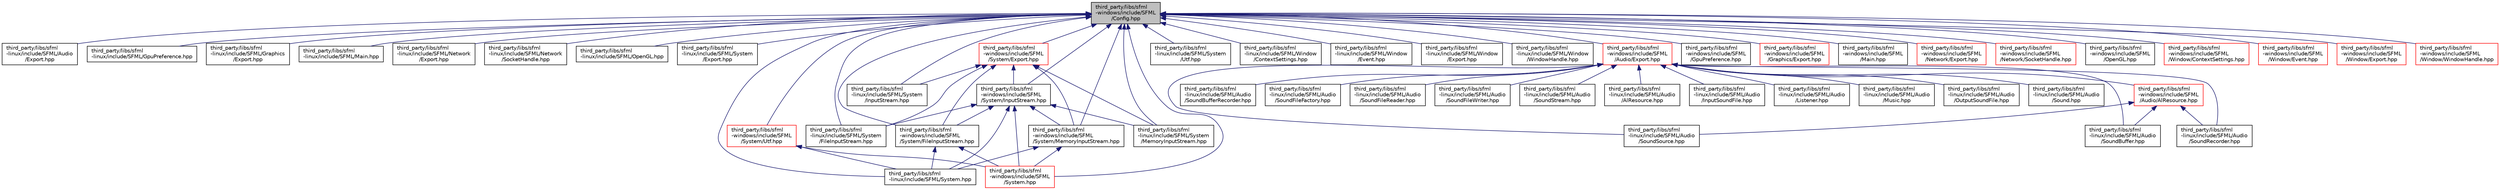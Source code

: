 digraph "third_party/libs/sfml-windows/include/SFML/Config.hpp"
{
 // LATEX_PDF_SIZE
  edge [fontname="Helvetica",fontsize="10",labelfontname="Helvetica",labelfontsize="10"];
  node [fontname="Helvetica",fontsize="10",shape=record];
  Node1 [label="third_party/libs/sfml\l-windows/include/SFML\l/Config.hpp",height=0.2,width=0.4,color="black", fillcolor="grey75", style="filled", fontcolor="black",tooltip=" "];
  Node1 -> Node2 [dir="back",color="midnightblue",fontsize="10",style="solid",fontname="Helvetica"];
  Node2 [label="third_party/libs/sfml\l-linux/include/SFML/Audio\l/Export.hpp",height=0.2,width=0.4,color="black", fillcolor="white", style="filled",URL="$sfml-linux_2include_2SFML_2Audio_2Export_8hpp.html",tooltip=" "];
  Node1 -> Node3 [dir="back",color="midnightblue",fontsize="10",style="solid",fontname="Helvetica"];
  Node3 [label="third_party/libs/sfml\l-linux/include/SFML/GpuPreference.hpp",height=0.2,width=0.4,color="black", fillcolor="white", style="filled",URL="$sfml-linux_2include_2SFML_2GpuPreference_8hpp.html",tooltip="Headers."];
  Node1 -> Node4 [dir="back",color="midnightblue",fontsize="10",style="solid",fontname="Helvetica"];
  Node4 [label="third_party/libs/sfml\l-linux/include/SFML/Graphics\l/Export.hpp",height=0.2,width=0.4,color="black", fillcolor="white", style="filled",URL="$sfml-linux_2include_2SFML_2Graphics_2Export_8hpp.html",tooltip=" "];
  Node1 -> Node5 [dir="back",color="midnightblue",fontsize="10",style="solid",fontname="Helvetica"];
  Node5 [label="third_party/libs/sfml\l-linux/include/SFML/Main.hpp",height=0.2,width=0.4,color="black", fillcolor="white", style="filled",URL="$sfml-linux_2include_2SFML_2Main_8hpp.html",tooltip=" "];
  Node1 -> Node6 [dir="back",color="midnightblue",fontsize="10",style="solid",fontname="Helvetica"];
  Node6 [label="third_party/libs/sfml\l-linux/include/SFML/Network\l/Export.hpp",height=0.2,width=0.4,color="black", fillcolor="white", style="filled",URL="$sfml-linux_2include_2SFML_2Network_2Export_8hpp.html",tooltip=" "];
  Node1 -> Node7 [dir="back",color="midnightblue",fontsize="10",style="solid",fontname="Helvetica"];
  Node7 [label="third_party/libs/sfml\l-linux/include/SFML/Network\l/SocketHandle.hpp",height=0.2,width=0.4,color="black", fillcolor="white", style="filled",URL="$sfml-linux_2include_2SFML_2Network_2SocketHandle_8hpp.html",tooltip=" "];
  Node1 -> Node8 [dir="back",color="midnightblue",fontsize="10",style="solid",fontname="Helvetica"];
  Node8 [label="third_party/libs/sfml\l-linux/include/SFML/OpenGL.hpp",height=0.2,width=0.4,color="black", fillcolor="white", style="filled",URL="$sfml-linux_2include_2SFML_2OpenGL_8hpp.html",tooltip=" "];
  Node1 -> Node9 [dir="back",color="midnightblue",fontsize="10",style="solid",fontname="Helvetica"];
  Node9 [label="third_party/libs/sfml\l-linux/include/SFML/System\l/Export.hpp",height=0.2,width=0.4,color="black", fillcolor="white", style="filled",URL="$sfml-linux_2include_2SFML_2System_2Export_8hpp.html",tooltip=" "];
  Node1 -> Node10 [dir="back",color="midnightblue",fontsize="10",style="solid",fontname="Helvetica"];
  Node10 [label="third_party/libs/sfml\l-linux/include/SFML/System\l/FileInputStream.hpp",height=0.2,width=0.4,color="black", fillcolor="white", style="filled",URL="$sfml-linux_2include_2SFML_2System_2FileInputStream_8hpp.html",tooltip=" "];
  Node1 -> Node11 [dir="back",color="midnightblue",fontsize="10",style="solid",fontname="Helvetica"];
  Node11 [label="third_party/libs/sfml\l-linux/include/SFML/System\l/InputStream.hpp",height=0.2,width=0.4,color="black", fillcolor="white", style="filled",URL="$sfml-linux_2include_2SFML_2System_2InputStream_8hpp.html",tooltip=" "];
  Node1 -> Node12 [dir="back",color="midnightblue",fontsize="10",style="solid",fontname="Helvetica"];
  Node12 [label="third_party/libs/sfml\l-linux/include/SFML/System\l/MemoryInputStream.hpp",height=0.2,width=0.4,color="black", fillcolor="white", style="filled",URL="$sfml-linux_2include_2SFML_2System_2MemoryInputStream_8hpp.html",tooltip=" "];
  Node1 -> Node13 [dir="back",color="midnightblue",fontsize="10",style="solid",fontname="Helvetica"];
  Node13 [label="third_party/libs/sfml\l-linux/include/SFML/System\l/Utf.hpp",height=0.2,width=0.4,color="black", fillcolor="white", style="filled",URL="$sfml-linux_2include_2SFML_2System_2Utf_8hpp.html",tooltip=" "];
  Node1 -> Node14 [dir="back",color="midnightblue",fontsize="10",style="solid",fontname="Helvetica"];
  Node14 [label="third_party/libs/sfml\l-linux/include/SFML/System.hpp",height=0.2,width=0.4,color="black", fillcolor="white", style="filled",URL="$sfml-linux_2include_2SFML_2System_8hpp.html",tooltip=" "];
  Node1 -> Node15 [dir="back",color="midnightblue",fontsize="10",style="solid",fontname="Helvetica"];
  Node15 [label="third_party/libs/sfml\l-linux/include/SFML/Window\l/ContextSettings.hpp",height=0.2,width=0.4,color="black", fillcolor="white", style="filled",URL="$sfml-linux_2include_2SFML_2Window_2ContextSettings_8hpp.html",tooltip=" "];
  Node1 -> Node16 [dir="back",color="midnightblue",fontsize="10",style="solid",fontname="Helvetica"];
  Node16 [label="third_party/libs/sfml\l-linux/include/SFML/Window\l/Event.hpp",height=0.2,width=0.4,color="black", fillcolor="white", style="filled",URL="$sfml-linux_2include_2SFML_2Window_2Event_8hpp.html",tooltip=" "];
  Node1 -> Node17 [dir="back",color="midnightblue",fontsize="10",style="solid",fontname="Helvetica"];
  Node17 [label="third_party/libs/sfml\l-linux/include/SFML/Window\l/Export.hpp",height=0.2,width=0.4,color="black", fillcolor="white", style="filled",URL="$sfml-linux_2include_2SFML_2Window_2Export_8hpp.html",tooltip=" "];
  Node1 -> Node18 [dir="back",color="midnightblue",fontsize="10",style="solid",fontname="Helvetica"];
  Node18 [label="third_party/libs/sfml\l-linux/include/SFML/Window\l/WindowHandle.hpp",height=0.2,width=0.4,color="black", fillcolor="white", style="filled",URL="$sfml-linux_2include_2SFML_2Window_2WindowHandle_8hpp.html",tooltip=" "];
  Node1 -> Node19 [dir="back",color="midnightblue",fontsize="10",style="solid",fontname="Helvetica"];
  Node19 [label="third_party/libs/sfml\l-windows/include/SFML\l/Audio/Export.hpp",height=0.2,width=0.4,color="red", fillcolor="white", style="filled",URL="$sfml-windows_2include_2SFML_2Audio_2Export_8hpp.html",tooltip=" "];
  Node19 -> Node20 [dir="back",color="midnightblue",fontsize="10",style="solid",fontname="Helvetica"];
  Node20 [label="third_party/libs/sfml\l-linux/include/SFML/Audio\l/AlResource.hpp",height=0.2,width=0.4,color="black", fillcolor="white", style="filled",URL="$sfml-linux_2include_2SFML_2Audio_2AlResource_8hpp.html",tooltip=" "];
  Node19 -> Node21 [dir="back",color="midnightblue",fontsize="10",style="solid",fontname="Helvetica"];
  Node21 [label="third_party/libs/sfml\l-linux/include/SFML/Audio\l/InputSoundFile.hpp",height=0.2,width=0.4,color="black", fillcolor="white", style="filled",URL="$sfml-linux_2include_2SFML_2Audio_2InputSoundFile_8hpp.html",tooltip=" "];
  Node19 -> Node22 [dir="back",color="midnightblue",fontsize="10",style="solid",fontname="Helvetica"];
  Node22 [label="third_party/libs/sfml\l-linux/include/SFML/Audio\l/Listener.hpp",height=0.2,width=0.4,color="black", fillcolor="white", style="filled",URL="$sfml-linux_2include_2SFML_2Audio_2Listener_8hpp.html",tooltip=" "];
  Node19 -> Node23 [dir="back",color="midnightblue",fontsize="10",style="solid",fontname="Helvetica"];
  Node23 [label="third_party/libs/sfml\l-linux/include/SFML/Audio\l/Music.hpp",height=0.2,width=0.4,color="black", fillcolor="white", style="filled",URL="$sfml-linux_2include_2SFML_2Audio_2Music_8hpp.html",tooltip=" "];
  Node19 -> Node24 [dir="back",color="midnightblue",fontsize="10",style="solid",fontname="Helvetica"];
  Node24 [label="third_party/libs/sfml\l-linux/include/SFML/Audio\l/OutputSoundFile.hpp",height=0.2,width=0.4,color="black", fillcolor="white", style="filled",URL="$sfml-linux_2include_2SFML_2Audio_2OutputSoundFile_8hpp.html",tooltip=" "];
  Node19 -> Node25 [dir="back",color="midnightblue",fontsize="10",style="solid",fontname="Helvetica"];
  Node25 [label="third_party/libs/sfml\l-linux/include/SFML/Audio\l/Sound.hpp",height=0.2,width=0.4,color="black", fillcolor="white", style="filled",URL="$sfml-linux_2include_2SFML_2Audio_2Sound_8hpp.html",tooltip=" "];
  Node19 -> Node26 [dir="back",color="midnightblue",fontsize="10",style="solid",fontname="Helvetica"];
  Node26 [label="third_party/libs/sfml\l-linux/include/SFML/Audio\l/SoundBuffer.hpp",height=0.2,width=0.4,color="black", fillcolor="white", style="filled",URL="$sfml-linux_2include_2SFML_2Audio_2SoundBuffer_8hpp.html",tooltip=" "];
  Node19 -> Node27 [dir="back",color="midnightblue",fontsize="10",style="solid",fontname="Helvetica"];
  Node27 [label="third_party/libs/sfml\l-linux/include/SFML/Audio\l/SoundBufferRecorder.hpp",height=0.2,width=0.4,color="black", fillcolor="white", style="filled",URL="$sfml-linux_2include_2SFML_2Audio_2SoundBufferRecorder_8hpp.html",tooltip=" "];
  Node19 -> Node28 [dir="back",color="midnightblue",fontsize="10",style="solid",fontname="Helvetica"];
  Node28 [label="third_party/libs/sfml\l-linux/include/SFML/Audio\l/SoundFileFactory.hpp",height=0.2,width=0.4,color="black", fillcolor="white", style="filled",URL="$sfml-linux_2include_2SFML_2Audio_2SoundFileFactory_8hpp.html",tooltip=" "];
  Node19 -> Node29 [dir="back",color="midnightblue",fontsize="10",style="solid",fontname="Helvetica"];
  Node29 [label="third_party/libs/sfml\l-linux/include/SFML/Audio\l/SoundFileReader.hpp",height=0.2,width=0.4,color="black", fillcolor="white", style="filled",URL="$sfml-linux_2include_2SFML_2Audio_2SoundFileReader_8hpp.html",tooltip=" "];
  Node19 -> Node30 [dir="back",color="midnightblue",fontsize="10",style="solid",fontname="Helvetica"];
  Node30 [label="third_party/libs/sfml\l-linux/include/SFML/Audio\l/SoundFileWriter.hpp",height=0.2,width=0.4,color="black", fillcolor="white", style="filled",URL="$sfml-linux_2include_2SFML_2Audio_2SoundFileWriter_8hpp.html",tooltip=" "];
  Node19 -> Node31 [dir="back",color="midnightblue",fontsize="10",style="solid",fontname="Helvetica"];
  Node31 [label="third_party/libs/sfml\l-linux/include/SFML/Audio\l/SoundRecorder.hpp",height=0.2,width=0.4,color="black", fillcolor="white", style="filled",URL="$sfml-linux_2include_2SFML_2Audio_2SoundRecorder_8hpp.html",tooltip=" "];
  Node19 -> Node32 [dir="back",color="midnightblue",fontsize="10",style="solid",fontname="Helvetica"];
  Node32 [label="third_party/libs/sfml\l-linux/include/SFML/Audio\l/SoundSource.hpp",height=0.2,width=0.4,color="black", fillcolor="white", style="filled",URL="$sfml-linux_2include_2SFML_2Audio_2SoundSource_8hpp.html",tooltip=" "];
  Node19 -> Node33 [dir="back",color="midnightblue",fontsize="10",style="solid",fontname="Helvetica"];
  Node33 [label="third_party/libs/sfml\l-linux/include/SFML/Audio\l/SoundStream.hpp",height=0.2,width=0.4,color="black", fillcolor="white", style="filled",URL="$sfml-linux_2include_2SFML_2Audio_2SoundStream_8hpp.html",tooltip=" "];
  Node19 -> Node34 [dir="back",color="midnightblue",fontsize="10",style="solid",fontname="Helvetica"];
  Node34 [label="third_party/libs/sfml\l-windows/include/SFML\l/Audio/AlResource.hpp",height=0.2,width=0.4,color="red", fillcolor="white", style="filled",URL="$sfml-windows_2include_2SFML_2Audio_2AlResource_8hpp.html",tooltip=" "];
  Node34 -> Node26 [dir="back",color="midnightblue",fontsize="10",style="solid",fontname="Helvetica"];
  Node34 -> Node31 [dir="back",color="midnightblue",fontsize="10",style="solid",fontname="Helvetica"];
  Node34 -> Node32 [dir="back",color="midnightblue",fontsize="10",style="solid",fontname="Helvetica"];
  Node1 -> Node50 [dir="back",color="midnightblue",fontsize="10",style="solid",fontname="Helvetica"];
  Node50 [label="third_party/libs/sfml\l-windows/include/SFML\l/GpuPreference.hpp",height=0.2,width=0.4,color="black", fillcolor="white", style="filled",URL="$sfml-windows_2include_2SFML_2GpuPreference_8hpp.html",tooltip="Headers."];
  Node1 -> Node51 [dir="back",color="midnightblue",fontsize="10",style="solid",fontname="Helvetica"];
  Node51 [label="third_party/libs/sfml\l-windows/include/SFML\l/Graphics/Export.hpp",height=0.2,width=0.4,color="red", fillcolor="white", style="filled",URL="$sfml-windows_2include_2SFML_2Graphics_2Export_8hpp.html",tooltip=" "];
  Node1 -> Node105 [dir="back",color="midnightblue",fontsize="10",style="solid",fontname="Helvetica"];
  Node105 [label="third_party/libs/sfml\l-windows/include/SFML\l/Main.hpp",height=0.2,width=0.4,color="black", fillcolor="white", style="filled",URL="$sfml-windows_2include_2SFML_2Main_8hpp.html",tooltip=" "];
  Node1 -> Node106 [dir="back",color="midnightblue",fontsize="10",style="solid",fontname="Helvetica"];
  Node106 [label="third_party/libs/sfml\l-windows/include/SFML\l/Network/Export.hpp",height=0.2,width=0.4,color="red", fillcolor="white", style="filled",URL="$sfml-windows_2include_2SFML_2Network_2Export_8hpp.html",tooltip=" "];
  Node1 -> Node127 [dir="back",color="midnightblue",fontsize="10",style="solid",fontname="Helvetica"];
  Node127 [label="third_party/libs/sfml\l-windows/include/SFML\l/Network/SocketHandle.hpp",height=0.2,width=0.4,color="red", fillcolor="white", style="filled",URL="$sfml-windows_2include_2SFML_2Network_2SocketHandle_8hpp.html",tooltip=" "];
  Node1 -> Node128 [dir="back",color="midnightblue",fontsize="10",style="solid",fontname="Helvetica"];
  Node128 [label="third_party/libs/sfml\l-windows/include/SFML\l/OpenGL.hpp",height=0.2,width=0.4,color="black", fillcolor="white", style="filled",URL="$sfml-windows_2include_2SFML_2OpenGL_8hpp.html",tooltip=" "];
  Node1 -> Node129 [dir="back",color="midnightblue",fontsize="10",style="solid",fontname="Helvetica"];
  Node129 [label="third_party/libs/sfml\l-windows/include/SFML\l/System/Export.hpp",height=0.2,width=0.4,color="red", fillcolor="white", style="filled",URL="$sfml-windows_2include_2SFML_2System_2Export_8hpp.html",tooltip=" "];
  Node129 -> Node10 [dir="back",color="midnightblue",fontsize="10",style="solid",fontname="Helvetica"];
  Node129 -> Node11 [dir="back",color="midnightblue",fontsize="10",style="solid",fontname="Helvetica"];
  Node129 -> Node12 [dir="back",color="midnightblue",fontsize="10",style="solid",fontname="Helvetica"];
  Node129 -> Node148 [dir="back",color="midnightblue",fontsize="10",style="solid",fontname="Helvetica"];
  Node148 [label="third_party/libs/sfml\l-windows/include/SFML\l/System/FileInputStream.hpp",height=0.2,width=0.4,color="black", fillcolor="white", style="filled",URL="$sfml-windows_2include_2SFML_2System_2FileInputStream_8hpp.html",tooltip=" "];
  Node148 -> Node14 [dir="back",color="midnightblue",fontsize="10",style="solid",fontname="Helvetica"];
  Node148 -> Node143 [dir="back",color="midnightblue",fontsize="10",style="solid",fontname="Helvetica"];
  Node143 [label="third_party/libs/sfml\l-windows/include/SFML\l/System.hpp",height=0.2,width=0.4,color="red", fillcolor="white", style="filled",URL="$sfml-windows_2include_2SFML_2System_8hpp.html",tooltip=" "];
  Node129 -> Node149 [dir="back",color="midnightblue",fontsize="10",style="solid",fontname="Helvetica"];
  Node149 [label="third_party/libs/sfml\l-windows/include/SFML\l/System/InputStream.hpp",height=0.2,width=0.4,color="black", fillcolor="white", style="filled",URL="$sfml-windows_2include_2SFML_2System_2InputStream_8hpp.html",tooltip=" "];
  Node149 -> Node10 [dir="back",color="midnightblue",fontsize="10",style="solid",fontname="Helvetica"];
  Node149 -> Node12 [dir="back",color="midnightblue",fontsize="10",style="solid",fontname="Helvetica"];
  Node149 -> Node14 [dir="back",color="midnightblue",fontsize="10",style="solid",fontname="Helvetica"];
  Node149 -> Node148 [dir="back",color="midnightblue",fontsize="10",style="solid",fontname="Helvetica"];
  Node149 -> Node150 [dir="back",color="midnightblue",fontsize="10",style="solid",fontname="Helvetica"];
  Node150 [label="third_party/libs/sfml\l-windows/include/SFML\l/System/MemoryInputStream.hpp",height=0.2,width=0.4,color="black", fillcolor="white", style="filled",URL="$sfml-windows_2include_2SFML_2System_2MemoryInputStream_8hpp.html",tooltip=" "];
  Node150 -> Node14 [dir="back",color="midnightblue",fontsize="10",style="solid",fontname="Helvetica"];
  Node150 -> Node143 [dir="back",color="midnightblue",fontsize="10",style="solid",fontname="Helvetica"];
  Node149 -> Node143 [dir="back",color="midnightblue",fontsize="10",style="solid",fontname="Helvetica"];
  Node129 -> Node150 [dir="back",color="midnightblue",fontsize="10",style="solid",fontname="Helvetica"];
  Node1 -> Node148 [dir="back",color="midnightblue",fontsize="10",style="solid",fontname="Helvetica"];
  Node1 -> Node149 [dir="back",color="midnightblue",fontsize="10",style="solid",fontname="Helvetica"];
  Node1 -> Node150 [dir="back",color="midnightblue",fontsize="10",style="solid",fontname="Helvetica"];
  Node1 -> Node175 [dir="back",color="midnightblue",fontsize="10",style="solid",fontname="Helvetica"];
  Node175 [label="third_party/libs/sfml\l-windows/include/SFML\l/System/Utf.hpp",height=0.2,width=0.4,color="red", fillcolor="white", style="filled",URL="$sfml-windows_2include_2SFML_2System_2Utf_8hpp.html",tooltip=" "];
  Node175 -> Node14 [dir="back",color="midnightblue",fontsize="10",style="solid",fontname="Helvetica"];
  Node175 -> Node143 [dir="back",color="midnightblue",fontsize="10",style="solid",fontname="Helvetica"];
  Node1 -> Node143 [dir="back",color="midnightblue",fontsize="10",style="solid",fontname="Helvetica"];
  Node1 -> Node176 [dir="back",color="midnightblue",fontsize="10",style="solid",fontname="Helvetica"];
  Node176 [label="third_party/libs/sfml\l-windows/include/SFML\l/Window/ContextSettings.hpp",height=0.2,width=0.4,color="red", fillcolor="white", style="filled",URL="$sfml-windows_2include_2SFML_2Window_2ContextSettings_8hpp.html",tooltip=" "];
  Node1 -> Node171 [dir="back",color="midnightblue",fontsize="10",style="solid",fontname="Helvetica"];
  Node171 [label="third_party/libs/sfml\l-windows/include/SFML\l/Window/Event.hpp",height=0.2,width=0.4,color="red", fillcolor="white", style="filled",URL="$sfml-windows_2include_2SFML_2Window_2Event_8hpp.html",tooltip=" "];
  Node1 -> Node177 [dir="back",color="midnightblue",fontsize="10",style="solid",fontname="Helvetica"];
  Node177 [label="third_party/libs/sfml\l-windows/include/SFML\l/Window/Export.hpp",height=0.2,width=0.4,color="red", fillcolor="white", style="filled",URL="$sfml-windows_2include_2SFML_2Window_2Export_8hpp.html",tooltip=" "];
  Node1 -> Node186 [dir="back",color="midnightblue",fontsize="10",style="solid",fontname="Helvetica"];
  Node186 [label="third_party/libs/sfml\l-windows/include/SFML\l/Window/WindowHandle.hpp",height=0.2,width=0.4,color="red", fillcolor="white", style="filled",URL="$sfml-windows_2include_2SFML_2Window_2WindowHandle_8hpp.html",tooltip=" "];
}
